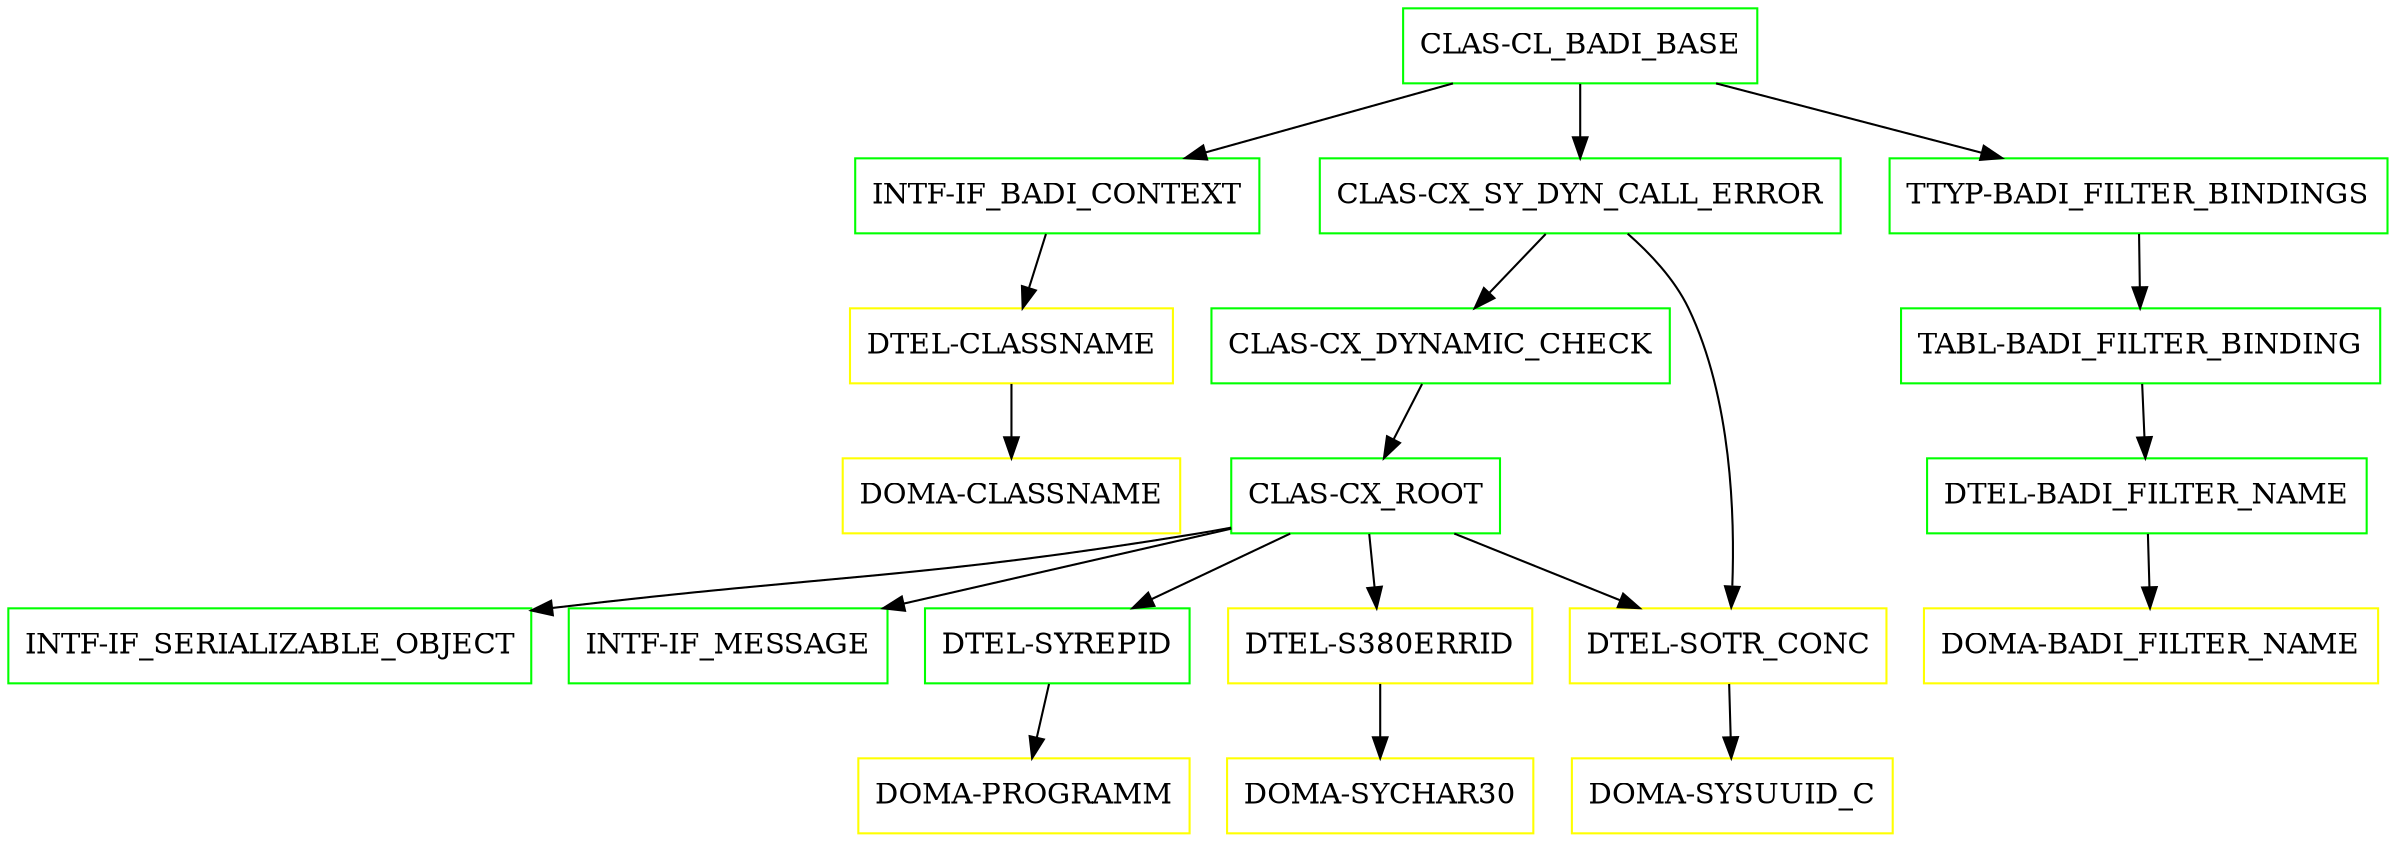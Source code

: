 digraph G {
  "CLAS-CL_BADI_BASE" [shape=box,color=green];
  "INTF-IF_BADI_CONTEXT" [shape=box,color=green,URL="./INTF_IF_BADI_CONTEXT.html"];
  "DTEL-CLASSNAME" [shape=box,color=yellow,URL="./DTEL_CLASSNAME.html"];
  "DOMA-CLASSNAME" [shape=box,color=yellow,URL="./DOMA_CLASSNAME.html"];
  "CLAS-CX_SY_DYN_CALL_ERROR" [shape=box,color=green,URL="./CLAS_CX_SY_DYN_CALL_ERROR.html"];
  "CLAS-CX_DYNAMIC_CHECK" [shape=box,color=green,URL="./CLAS_CX_DYNAMIC_CHECK.html"];
  "CLAS-CX_ROOT" [shape=box,color=green,URL="./CLAS_CX_ROOT.html"];
  "INTF-IF_SERIALIZABLE_OBJECT" [shape=box,color=green,URL="./INTF_IF_SERIALIZABLE_OBJECT.html"];
  "INTF-IF_MESSAGE" [shape=box,color=green,URL="./INTF_IF_MESSAGE.html"];
  "DTEL-SYREPID" [shape=box,color=green,URL="./DTEL_SYREPID.html"];
  "DOMA-PROGRAMM" [shape=box,color=yellow,URL="./DOMA_PROGRAMM.html"];
  "DTEL-S380ERRID" [shape=box,color=yellow,URL="./DTEL_S380ERRID.html"];
  "DOMA-SYCHAR30" [shape=box,color=yellow,URL="./DOMA_SYCHAR30.html"];
  "DTEL-SOTR_CONC" [shape=box,color=yellow,URL="./DTEL_SOTR_CONC.html"];
  "DOMA-SYSUUID_C" [shape=box,color=yellow,URL="./DOMA_SYSUUID_C.html"];
  "TTYP-BADI_FILTER_BINDINGS" [shape=box,color=green,URL="./TTYP_BADI_FILTER_BINDINGS.html"];
  "TABL-BADI_FILTER_BINDING" [shape=box,color=green,URL="./TABL_BADI_FILTER_BINDING.html"];
  "DTEL-BADI_FILTER_NAME" [shape=box,color=green,URL="./DTEL_BADI_FILTER_NAME.html"];
  "DOMA-BADI_FILTER_NAME" [shape=box,color=yellow,URL="./DOMA_BADI_FILTER_NAME.html"];
  "CLAS-CL_BADI_BASE" -> "TTYP-BADI_FILTER_BINDINGS";
  "CLAS-CL_BADI_BASE" -> "CLAS-CX_SY_DYN_CALL_ERROR";
  "CLAS-CL_BADI_BASE" -> "INTF-IF_BADI_CONTEXT";
  "INTF-IF_BADI_CONTEXT" -> "DTEL-CLASSNAME";
  "DTEL-CLASSNAME" -> "DOMA-CLASSNAME";
  "CLAS-CX_SY_DYN_CALL_ERROR" -> "DTEL-SOTR_CONC";
  "CLAS-CX_SY_DYN_CALL_ERROR" -> "CLAS-CX_DYNAMIC_CHECK";
  "CLAS-CX_DYNAMIC_CHECK" -> "CLAS-CX_ROOT";
  "CLAS-CX_ROOT" -> "DTEL-SOTR_CONC";
  "CLAS-CX_ROOT" -> "DTEL-S380ERRID";
  "CLAS-CX_ROOT" -> "DTEL-SYREPID";
  "CLAS-CX_ROOT" -> "INTF-IF_MESSAGE";
  "CLAS-CX_ROOT" -> "INTF-IF_SERIALIZABLE_OBJECT";
  "DTEL-SYREPID" -> "DOMA-PROGRAMM";
  "DTEL-S380ERRID" -> "DOMA-SYCHAR30";
  "DTEL-SOTR_CONC" -> "DOMA-SYSUUID_C";
  "TTYP-BADI_FILTER_BINDINGS" -> "TABL-BADI_FILTER_BINDING";
  "TABL-BADI_FILTER_BINDING" -> "DTEL-BADI_FILTER_NAME";
  "DTEL-BADI_FILTER_NAME" -> "DOMA-BADI_FILTER_NAME";
}
